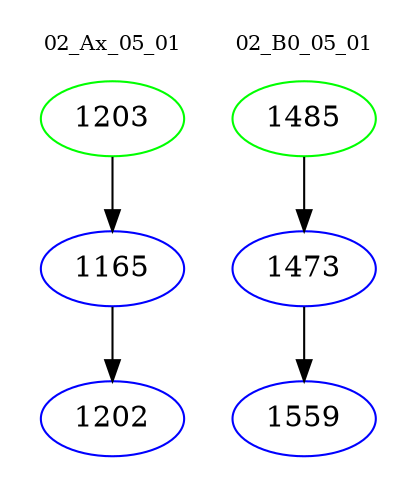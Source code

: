 digraph{
subgraph cluster_0 {
color = white
label = "02_Ax_05_01";
fontsize=10;
T0_1203 [label="1203", color="green"]
T0_1203 -> T0_1165 [color="black"]
T0_1165 [label="1165", color="blue"]
T0_1165 -> T0_1202 [color="black"]
T0_1202 [label="1202", color="blue"]
}
subgraph cluster_1 {
color = white
label = "02_B0_05_01";
fontsize=10;
T1_1485 [label="1485", color="green"]
T1_1485 -> T1_1473 [color="black"]
T1_1473 [label="1473", color="blue"]
T1_1473 -> T1_1559 [color="black"]
T1_1559 [label="1559", color="blue"]
}
}
